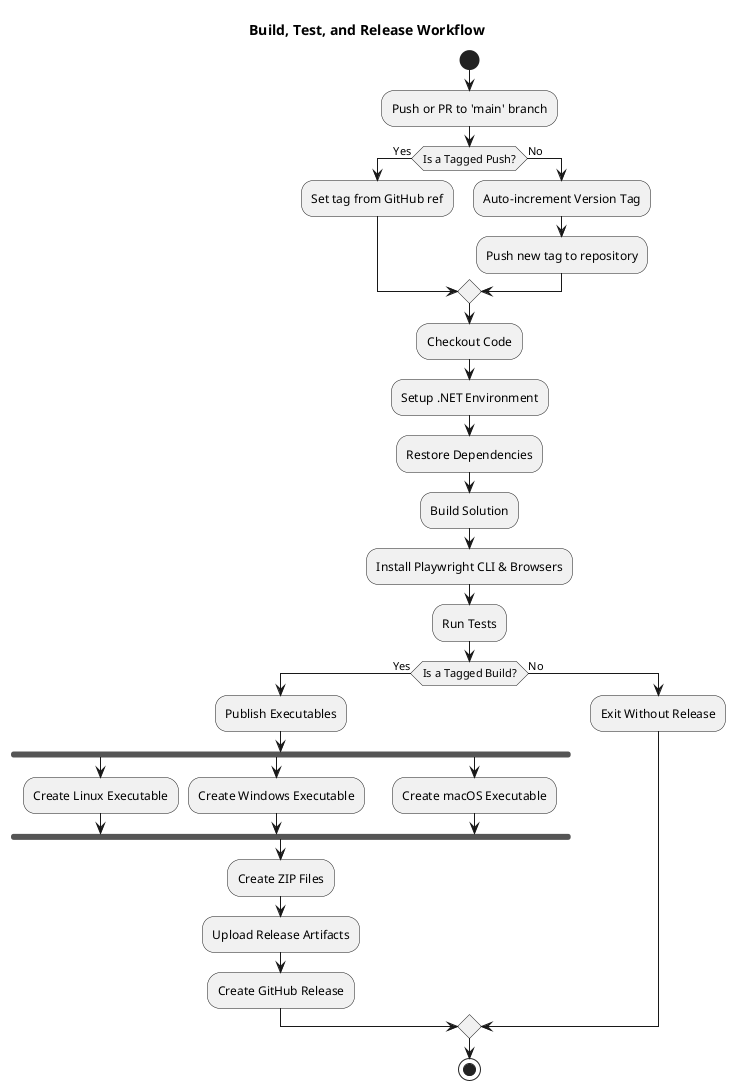 @startuml
title Build, Test, and Release Workflow

start
:Push or PR to 'main' branch;
if (Is a Tagged Push?) then (Yes)
    :Set tag from GitHub ref;
else (No)
    :Auto-increment Version Tag;
    :Push new tag to repository;
endif

:Checkout Code;
:Setup .NET Environment;
:Restore Dependencies;

:Build Solution;
:Install Playwright CLI & Browsers;

:Run Tests;

if (Is a Tagged Build?) then (Yes)
    :Publish Executables;
    fork
        :Create Linux Executable;
    fork again
        :Create Windows Executable;
    fork again
        :Create macOS Executable;
    end fork
    
    :Create ZIP Files;
    :Upload Release Artifacts;
    :Create GitHub Release;
else (No)
    :Exit Without Release;
endif

stop
@enduml
